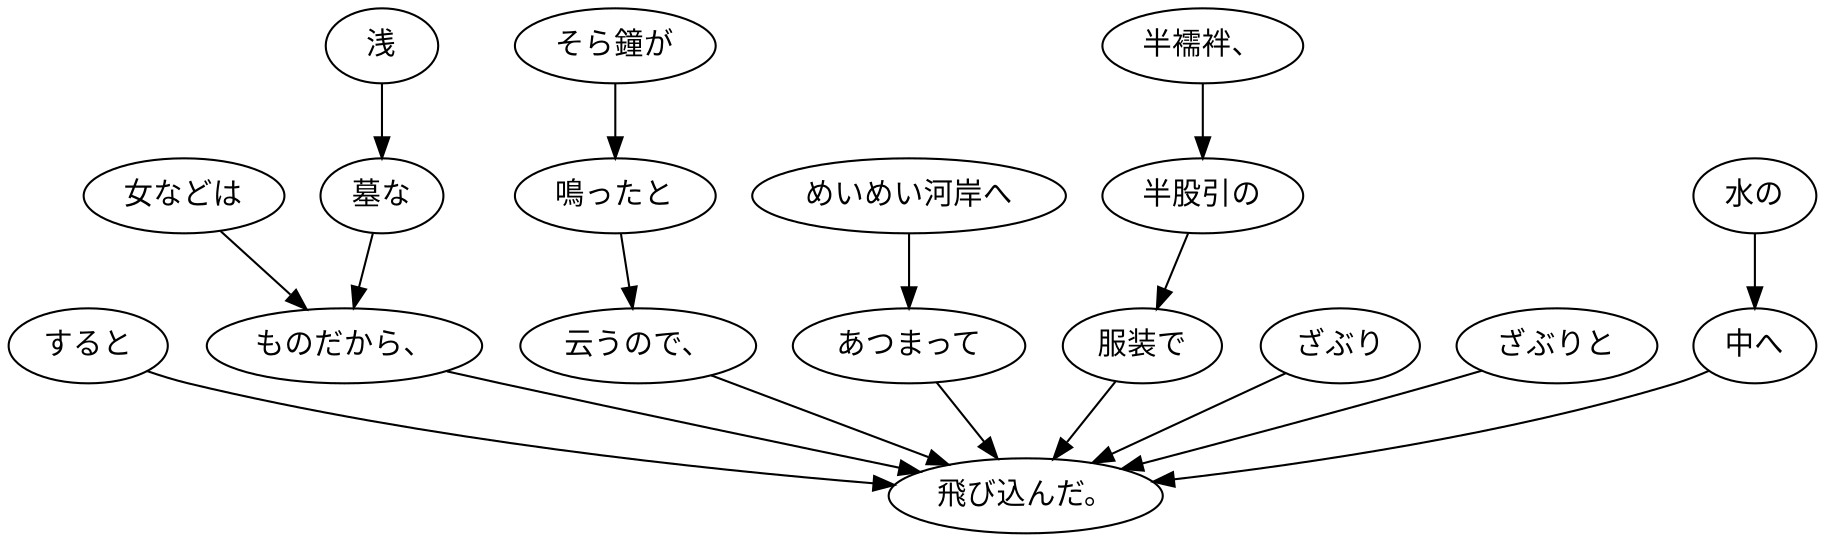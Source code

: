 digraph graph8663 {
	node0 [label="すると"];
	node1 [label="女などは"];
	node2 [label="浅"];
	node3 [label="墓な"];
	node4 [label="ものだから、"];
	node5 [label="そら鐘が"];
	node6 [label="鳴ったと"];
	node7 [label="云うので、"];
	node8 [label="めいめい河岸へ"];
	node9 [label="あつまって"];
	node10 [label="半襦袢、"];
	node11 [label="半股引の"];
	node12 [label="服装で"];
	node13 [label="ざぶり"];
	node14 [label="ざぶりと"];
	node15 [label="水の"];
	node16 [label="中へ"];
	node17 [label="飛び込んだ。"];
	node0 -> node17;
	node1 -> node4;
	node2 -> node3;
	node3 -> node4;
	node4 -> node17;
	node5 -> node6;
	node6 -> node7;
	node7 -> node17;
	node8 -> node9;
	node9 -> node17;
	node10 -> node11;
	node11 -> node12;
	node12 -> node17;
	node13 -> node17;
	node14 -> node17;
	node15 -> node16;
	node16 -> node17;
}
